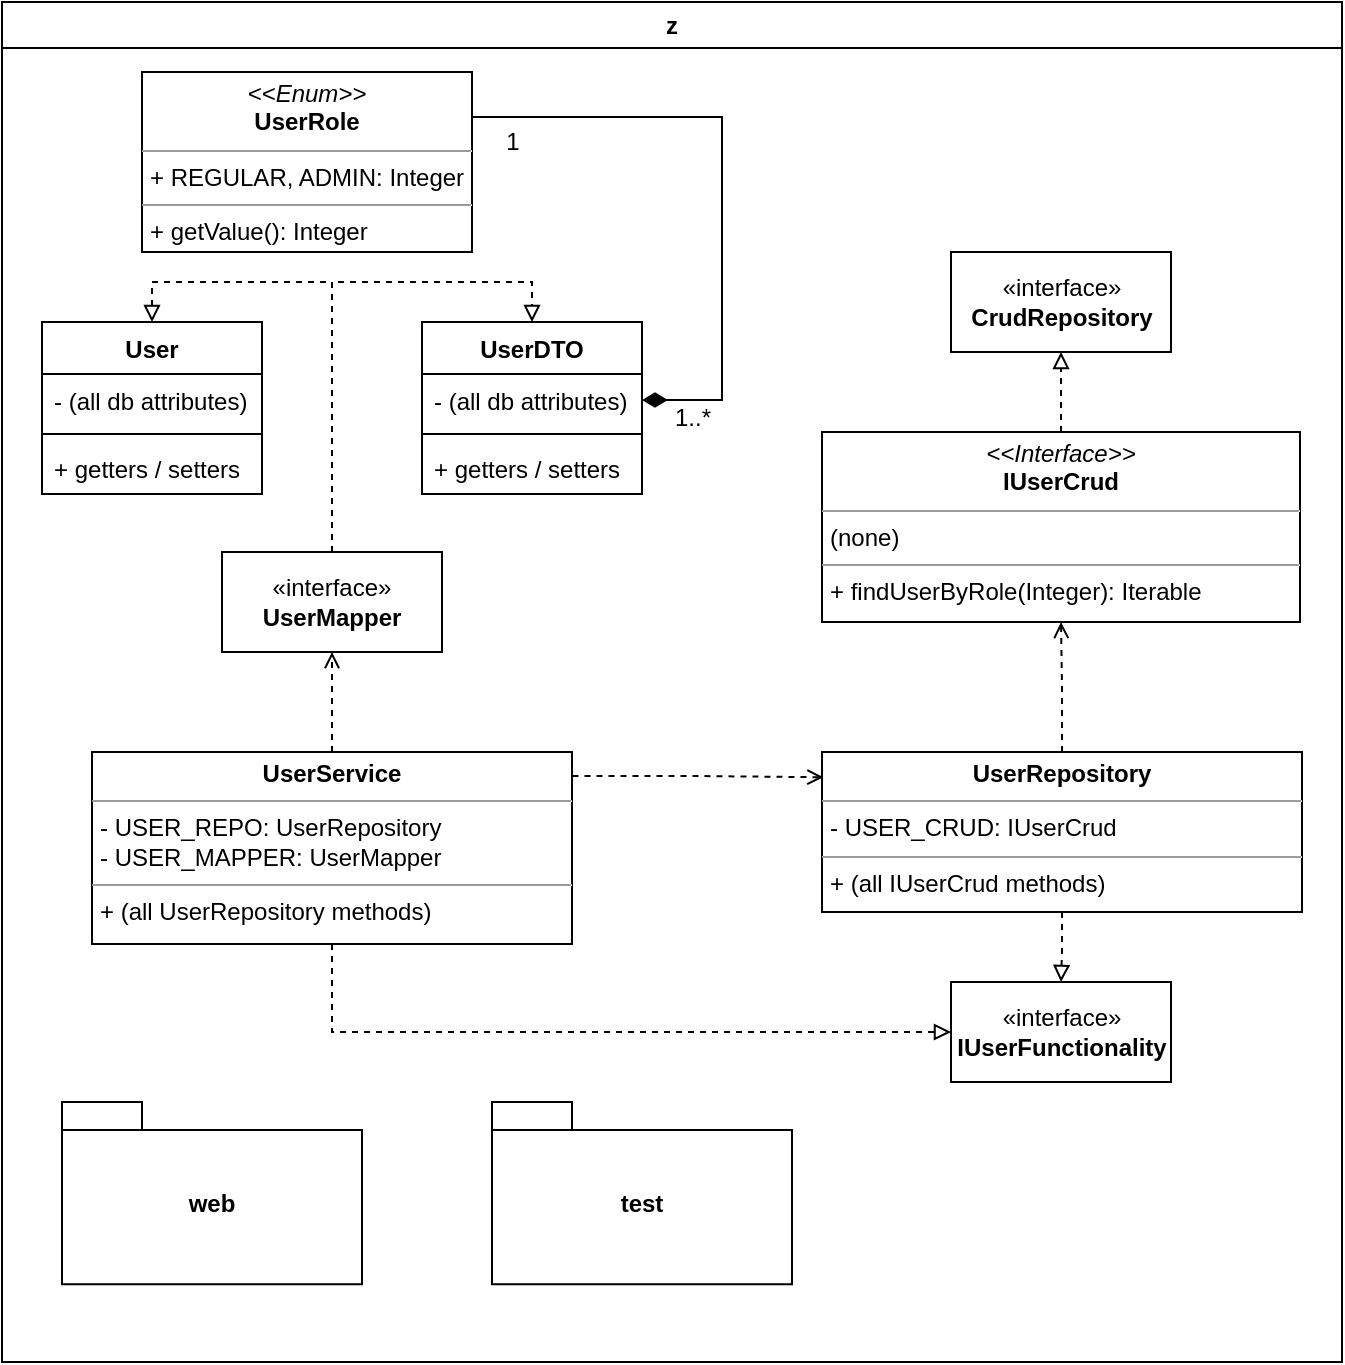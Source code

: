 <mxfile version="23.1.1" type="device">
  <diagram name="Page-1" id="jT2SBeqgrpjNxPlv2E6v">
    <mxGraphModel dx="1832" dy="510" grid="1" gridSize="10" guides="1" tooltips="1" connect="1" arrows="1" fold="1" page="1" pageScale="1" pageWidth="1100" pageHeight="850" math="0" shadow="0">
      <root>
        <mxCell id="0" />
        <mxCell id="1" parent="0" />
        <mxCell id="Uovh46UTTe6WOonXCwlF-132" value="z" style="swimlane;whiteSpace=wrap;html=1;" parent="1" vertex="1">
          <mxGeometry x="-20" y="100" width="670" height="680" as="geometry" />
        </mxCell>
        <mxCell id="Uovh46UTTe6WOonXCwlF-148" value="User" style="swimlane;fontStyle=1;align=center;verticalAlign=top;childLayout=stackLayout;horizontal=1;startSize=26;horizontalStack=0;resizeParent=1;resizeParentMax=0;resizeLast=0;collapsible=1;marginBottom=0;whiteSpace=wrap;html=1;" parent="Uovh46UTTe6WOonXCwlF-132" vertex="1">
          <mxGeometry x="20" y="160" width="110" height="86" as="geometry" />
        </mxCell>
        <mxCell id="Uovh46UTTe6WOonXCwlF-149" value="- (all db attributes)" style="text;strokeColor=none;fillColor=none;align=left;verticalAlign=top;spacingLeft=4;spacingRight=4;overflow=hidden;rotatable=0;points=[[0,0.5],[1,0.5]];portConstraint=eastwest;whiteSpace=wrap;html=1;" parent="Uovh46UTTe6WOonXCwlF-148" vertex="1">
          <mxGeometry y="26" width="110" height="26" as="geometry" />
        </mxCell>
        <mxCell id="Uovh46UTTe6WOonXCwlF-150" value="" style="line;strokeWidth=1;fillColor=none;align=left;verticalAlign=middle;spacingTop=-1;spacingLeft=3;spacingRight=3;rotatable=0;labelPosition=right;points=[];portConstraint=eastwest;strokeColor=inherit;" parent="Uovh46UTTe6WOonXCwlF-148" vertex="1">
          <mxGeometry y="52" width="110" height="8" as="geometry" />
        </mxCell>
        <mxCell id="Uovh46UTTe6WOonXCwlF-151" value="+ getters / setters" style="text;strokeColor=none;fillColor=none;align=left;verticalAlign=top;spacingLeft=4;spacingRight=4;overflow=hidden;rotatable=0;points=[[0,0.5],[1,0.5]];portConstraint=eastwest;whiteSpace=wrap;html=1;" parent="Uovh46UTTe6WOonXCwlF-148" vertex="1">
          <mxGeometry y="60" width="110" height="26" as="geometry" />
        </mxCell>
        <mxCell id="Uovh46UTTe6WOonXCwlF-152" value="UserDTO" style="swimlane;fontStyle=1;align=center;verticalAlign=top;childLayout=stackLayout;horizontal=1;startSize=26;horizontalStack=0;resizeParent=1;resizeParentMax=0;resizeLast=0;collapsible=1;marginBottom=0;whiteSpace=wrap;html=1;" parent="Uovh46UTTe6WOonXCwlF-132" vertex="1">
          <mxGeometry x="210" y="160" width="110" height="86" as="geometry" />
        </mxCell>
        <mxCell id="Uovh46UTTe6WOonXCwlF-153" value="- (all db attributes)" style="text;strokeColor=none;fillColor=none;align=left;verticalAlign=top;spacingLeft=4;spacingRight=4;overflow=hidden;rotatable=0;points=[[0,0.5],[1,0.5]];portConstraint=eastwest;whiteSpace=wrap;html=1;" parent="Uovh46UTTe6WOonXCwlF-152" vertex="1">
          <mxGeometry y="26" width="110" height="26" as="geometry" />
        </mxCell>
        <mxCell id="Uovh46UTTe6WOonXCwlF-154" value="" style="line;strokeWidth=1;fillColor=none;align=left;verticalAlign=middle;spacingTop=-1;spacingLeft=3;spacingRight=3;rotatable=0;labelPosition=right;points=[];portConstraint=eastwest;strokeColor=inherit;" parent="Uovh46UTTe6WOonXCwlF-152" vertex="1">
          <mxGeometry y="52" width="110" height="8" as="geometry" />
        </mxCell>
        <mxCell id="Uovh46UTTe6WOonXCwlF-155" value="+ getters / setters" style="text;strokeColor=none;fillColor=none;align=left;verticalAlign=top;spacingLeft=4;spacingRight=4;overflow=hidden;rotatable=0;points=[[0,0.5],[1,0.5]];portConstraint=eastwest;whiteSpace=wrap;html=1;" parent="Uovh46UTTe6WOonXCwlF-152" vertex="1">
          <mxGeometry y="60" width="110" height="26" as="geometry" />
        </mxCell>
        <mxCell id="wQ44f-bJAqMeGIP8EFis-11" style="edgeStyle=orthogonalEdgeStyle;rounded=0;orthogonalLoop=1;jettySize=auto;html=1;entryX=0.5;entryY=0;entryDx=0;entryDy=0;endArrow=block;endFill=0;dashed=1;" parent="Uovh46UTTe6WOonXCwlF-132" source="Uovh46UTTe6WOonXCwlF-156" target="Uovh46UTTe6WOonXCwlF-148" edge="1">
          <mxGeometry relative="1" as="geometry">
            <mxPoint x="60" y="295" as="targetPoint" />
          </mxGeometry>
        </mxCell>
        <mxCell id="wQ44f-bJAqMeGIP8EFis-12" style="edgeStyle=orthogonalEdgeStyle;rounded=0;orthogonalLoop=1;jettySize=auto;html=1;entryX=0.5;entryY=0;entryDx=0;entryDy=0;endArrow=block;endFill=0;dashed=1;" parent="Uovh46UTTe6WOonXCwlF-132" source="Uovh46UTTe6WOonXCwlF-156" target="Uovh46UTTe6WOonXCwlF-152" edge="1">
          <mxGeometry relative="1" as="geometry" />
        </mxCell>
        <mxCell id="Uovh46UTTe6WOonXCwlF-156" value="«interface»&lt;br&gt;&lt;b&gt;UserMapper&lt;/b&gt;" style="html=1;whiteSpace=wrap;" parent="Uovh46UTTe6WOonXCwlF-132" vertex="1">
          <mxGeometry x="110" y="275" width="110" height="50" as="geometry" />
        </mxCell>
        <mxCell id="wQ44f-bJAqMeGIP8EFis-4" style="edgeStyle=orthogonalEdgeStyle;rounded=0;orthogonalLoop=1;jettySize=auto;html=1;entryX=0.5;entryY=1;entryDx=0;entryDy=0;endArrow=block;endFill=0;dashed=1;" parent="Uovh46UTTe6WOonXCwlF-132" source="Uovh46UTTe6WOonXCwlF-158" target="wQ44f-bJAqMeGIP8EFis-1" edge="1">
          <mxGeometry relative="1" as="geometry" />
        </mxCell>
        <mxCell id="Uovh46UTTe6WOonXCwlF-158" value="&lt;p style=&quot;margin:0px;margin-top:4px;text-align:center;&quot;&gt;&lt;i&gt;&amp;lt;&amp;lt;Interface&amp;gt;&amp;gt;&lt;/i&gt;&lt;br&gt;&lt;b&gt;IUserCrud&lt;/b&gt;&lt;/p&gt;&lt;hr size=&quot;1&quot;&gt;&lt;p style=&quot;margin:0px;margin-left:4px;&quot;&gt;(none)&lt;/p&gt;&lt;hr size=&quot;1&quot;&gt;&lt;p style=&quot;margin:0px;margin-left:4px;&quot;&gt;+ findUserByRole(Integer): Iterable&lt;/p&gt;" style="verticalAlign=top;align=left;overflow=fill;fontSize=12;fontFamily=Helvetica;html=1;whiteSpace=wrap;" parent="Uovh46UTTe6WOonXCwlF-132" vertex="1">
          <mxGeometry x="410" y="215" width="239" height="95" as="geometry" />
        </mxCell>
        <mxCell id="WMZti8OEVtKzeKV_-JnP-2" value="" style="edgeStyle=orthogonalEdgeStyle;rounded=0;orthogonalLoop=1;jettySize=auto;html=1;endArrow=open;endFill=0;dashed=1;" parent="Uovh46UTTe6WOonXCwlF-132" source="Uovh46UTTe6WOonXCwlF-159" target="Uovh46UTTe6WOonXCwlF-158" edge="1">
          <mxGeometry relative="1" as="geometry" />
        </mxCell>
        <mxCell id="h8uoE2xvVA-H4GUWBhTs-2" value="" style="edgeStyle=orthogonalEdgeStyle;rounded=0;orthogonalLoop=1;jettySize=auto;html=1;endArrow=block;endFill=0;dashed=1;" edge="1" parent="Uovh46UTTe6WOonXCwlF-132" source="Uovh46UTTe6WOonXCwlF-159" target="h8uoE2xvVA-H4GUWBhTs-1">
          <mxGeometry relative="1" as="geometry" />
        </mxCell>
        <mxCell id="Uovh46UTTe6WOonXCwlF-159" value="&lt;p style=&quot;margin:0px;margin-top:4px;text-align:center;&quot;&gt;&lt;b&gt;UserRepository&lt;/b&gt;&lt;/p&gt;&lt;hr size=&quot;1&quot;&gt;&lt;p style=&quot;margin:0px;margin-left:4px;&quot;&gt;- USER_CRUD: IUserCrud&lt;/p&gt;&lt;hr size=&quot;1&quot;&gt;&lt;p style=&quot;margin:0px;margin-left:4px;&quot;&gt;+ (all IUserCrud methods)&lt;/p&gt;" style="verticalAlign=top;align=left;overflow=fill;fontSize=12;fontFamily=Helvetica;html=1;whiteSpace=wrap;" parent="Uovh46UTTe6WOonXCwlF-132" vertex="1">
          <mxGeometry x="410" y="375" width="240" height="80" as="geometry" />
        </mxCell>
        <mxCell id="wQ44f-bJAqMeGIP8EFis-13" style="edgeStyle=orthogonalEdgeStyle;rounded=0;orthogonalLoop=1;jettySize=auto;html=1;entryX=1;entryY=0.5;entryDx=0;entryDy=0;exitX=1;exitY=0.25;exitDx=0;exitDy=0;endArrow=diamondThin;endFill=1;endSize=10;startSize=10;" parent="Uovh46UTTe6WOonXCwlF-132" source="Uovh46UTTe6WOonXCwlF-161" target="Uovh46UTTe6WOonXCwlF-153" edge="1">
          <mxGeometry relative="1" as="geometry">
            <Array as="points">
              <mxPoint x="360" y="58" />
              <mxPoint x="360" y="199" />
            </Array>
          </mxGeometry>
        </mxCell>
        <mxCell id="Uovh46UTTe6WOonXCwlF-161" value="&lt;p style=&quot;margin:0px;margin-top:4px;text-align:center;&quot;&gt;&lt;i&gt;&amp;lt;&amp;lt;Enum&amp;gt;&amp;gt;&lt;/i&gt;&lt;br&gt;&lt;b&gt;UserRole&lt;/b&gt;&lt;/p&gt;&lt;hr size=&quot;1&quot;&gt;&lt;p style=&quot;margin:0px;margin-left:4px;&quot;&gt;+ REGULAR, ADMIN: Integer&lt;br&gt;&lt;/p&gt;&lt;hr size=&quot;1&quot;&gt;&lt;p style=&quot;margin:0px;margin-left:4px;&quot;&gt;+ getValue(): Integer&lt;/p&gt;" style="verticalAlign=top;align=left;overflow=fill;fontSize=12;fontFamily=Helvetica;html=1;whiteSpace=wrap;" parent="Uovh46UTTe6WOonXCwlF-132" vertex="1">
          <mxGeometry x="70" y="35" width="165" height="90" as="geometry" />
        </mxCell>
        <mxCell id="WMZti8OEVtKzeKV_-JnP-3" value="" style="edgeStyle=orthogonalEdgeStyle;rounded=0;orthogonalLoop=1;jettySize=auto;html=1;endArrow=open;endFill=0;dashed=1;" parent="Uovh46UTTe6WOonXCwlF-132" source="Uovh46UTTe6WOonXCwlF-162" target="Uovh46UTTe6WOonXCwlF-156" edge="1">
          <mxGeometry relative="1" as="geometry" />
        </mxCell>
        <mxCell id="h8uoE2xvVA-H4GUWBhTs-3" style="edgeStyle=orthogonalEdgeStyle;rounded=0;orthogonalLoop=1;jettySize=auto;html=1;exitX=0.5;exitY=1;exitDx=0;exitDy=0;entryX=0;entryY=0.5;entryDx=0;entryDy=0;endArrow=block;endFill=0;dashed=1;" edge="1" parent="Uovh46UTTe6WOonXCwlF-132" source="Uovh46UTTe6WOonXCwlF-162" target="h8uoE2xvVA-H4GUWBhTs-1">
          <mxGeometry relative="1" as="geometry" />
        </mxCell>
        <mxCell id="Uovh46UTTe6WOonXCwlF-162" value="&lt;p style=&quot;margin:0px;margin-top:4px;text-align:center;&quot;&gt;&lt;b&gt;UserService&lt;/b&gt;&lt;/p&gt;&lt;hr size=&quot;1&quot;&gt;&lt;p style=&quot;margin:0px;margin-left:4px;&quot;&gt;- USER_REPO: UserRepository&lt;/p&gt;&lt;p style=&quot;margin:0px;margin-left:4px;&quot;&gt;- USER_MAPPER: UserMapper&lt;/p&gt;&lt;hr size=&quot;1&quot;&gt;&lt;p style=&quot;margin:0px;margin-left:4px;&quot;&gt;+ (all UserRepository methods)&lt;/p&gt;" style="verticalAlign=top;align=left;overflow=fill;fontSize=12;fontFamily=Helvetica;html=1;whiteSpace=wrap;" parent="Uovh46UTTe6WOonXCwlF-132" vertex="1">
          <mxGeometry x="45" y="375" width="240" height="96" as="geometry" />
        </mxCell>
        <mxCell id="wQ44f-bJAqMeGIP8EFis-1" value="«interface»&lt;br&gt;&lt;b&gt;CrudRepository&lt;/b&gt;" style="html=1;whiteSpace=wrap;" parent="Uovh46UTTe6WOonXCwlF-132" vertex="1">
          <mxGeometry x="474.5" y="125" width="110" height="50" as="geometry" />
        </mxCell>
        <mxCell id="wQ44f-bJAqMeGIP8EFis-24" value="web" style="shape=folder;fontStyle=1;spacingTop=10;tabWidth=40;tabHeight=14;tabPosition=left;html=1;whiteSpace=wrap;" parent="Uovh46UTTe6WOonXCwlF-132" vertex="1">
          <mxGeometry x="30" y="550.0" width="150" height="91.07" as="geometry" />
        </mxCell>
        <mxCell id="wQ44f-bJAqMeGIP8EFis-25" value="test" style="shape=folder;fontStyle=1;spacingTop=10;tabWidth=40;tabHeight=14;tabPosition=left;html=1;whiteSpace=wrap;" parent="Uovh46UTTe6WOonXCwlF-132" vertex="1">
          <mxGeometry x="245" y="550.0" width="150" height="91.07" as="geometry" />
        </mxCell>
        <mxCell id="A4nDbzaFgk1QleLVknx9-1" value="1..*" style="text;html=1;align=center;verticalAlign=middle;resizable=0;points=[];autosize=1;strokeColor=none;fillColor=none;" parent="Uovh46UTTe6WOonXCwlF-132" vertex="1">
          <mxGeometry x="325" y="193" width="40" height="30" as="geometry" />
        </mxCell>
        <mxCell id="A4nDbzaFgk1QleLVknx9-2" value="1" style="text;html=1;align=center;verticalAlign=middle;resizable=0;points=[];autosize=1;strokeColor=none;fillColor=none;" parent="Uovh46UTTe6WOonXCwlF-132" vertex="1">
          <mxGeometry x="240" y="55" width="30" height="30" as="geometry" />
        </mxCell>
        <mxCell id="WMZti8OEVtKzeKV_-JnP-1" style="edgeStyle=orthogonalEdgeStyle;rounded=0;orthogonalLoop=1;jettySize=auto;html=1;exitX=1.001;exitY=0.125;exitDx=0;exitDy=0;entryX=0.003;entryY=0.158;entryDx=0;entryDy=0;entryPerimeter=0;exitPerimeter=0;endArrow=open;endFill=0;dashed=1;" parent="Uovh46UTTe6WOonXCwlF-132" source="Uovh46UTTe6WOonXCwlF-162" target="Uovh46UTTe6WOonXCwlF-159" edge="1">
          <mxGeometry relative="1" as="geometry" />
        </mxCell>
        <mxCell id="h8uoE2xvVA-H4GUWBhTs-1" value="«interface»&lt;br&gt;&lt;b&gt;IUserFunctionality&lt;/b&gt;" style="html=1;whiteSpace=wrap;" vertex="1" parent="Uovh46UTTe6WOonXCwlF-132">
          <mxGeometry x="474.5" y="490" width="110" height="50" as="geometry" />
        </mxCell>
      </root>
    </mxGraphModel>
  </diagram>
</mxfile>
